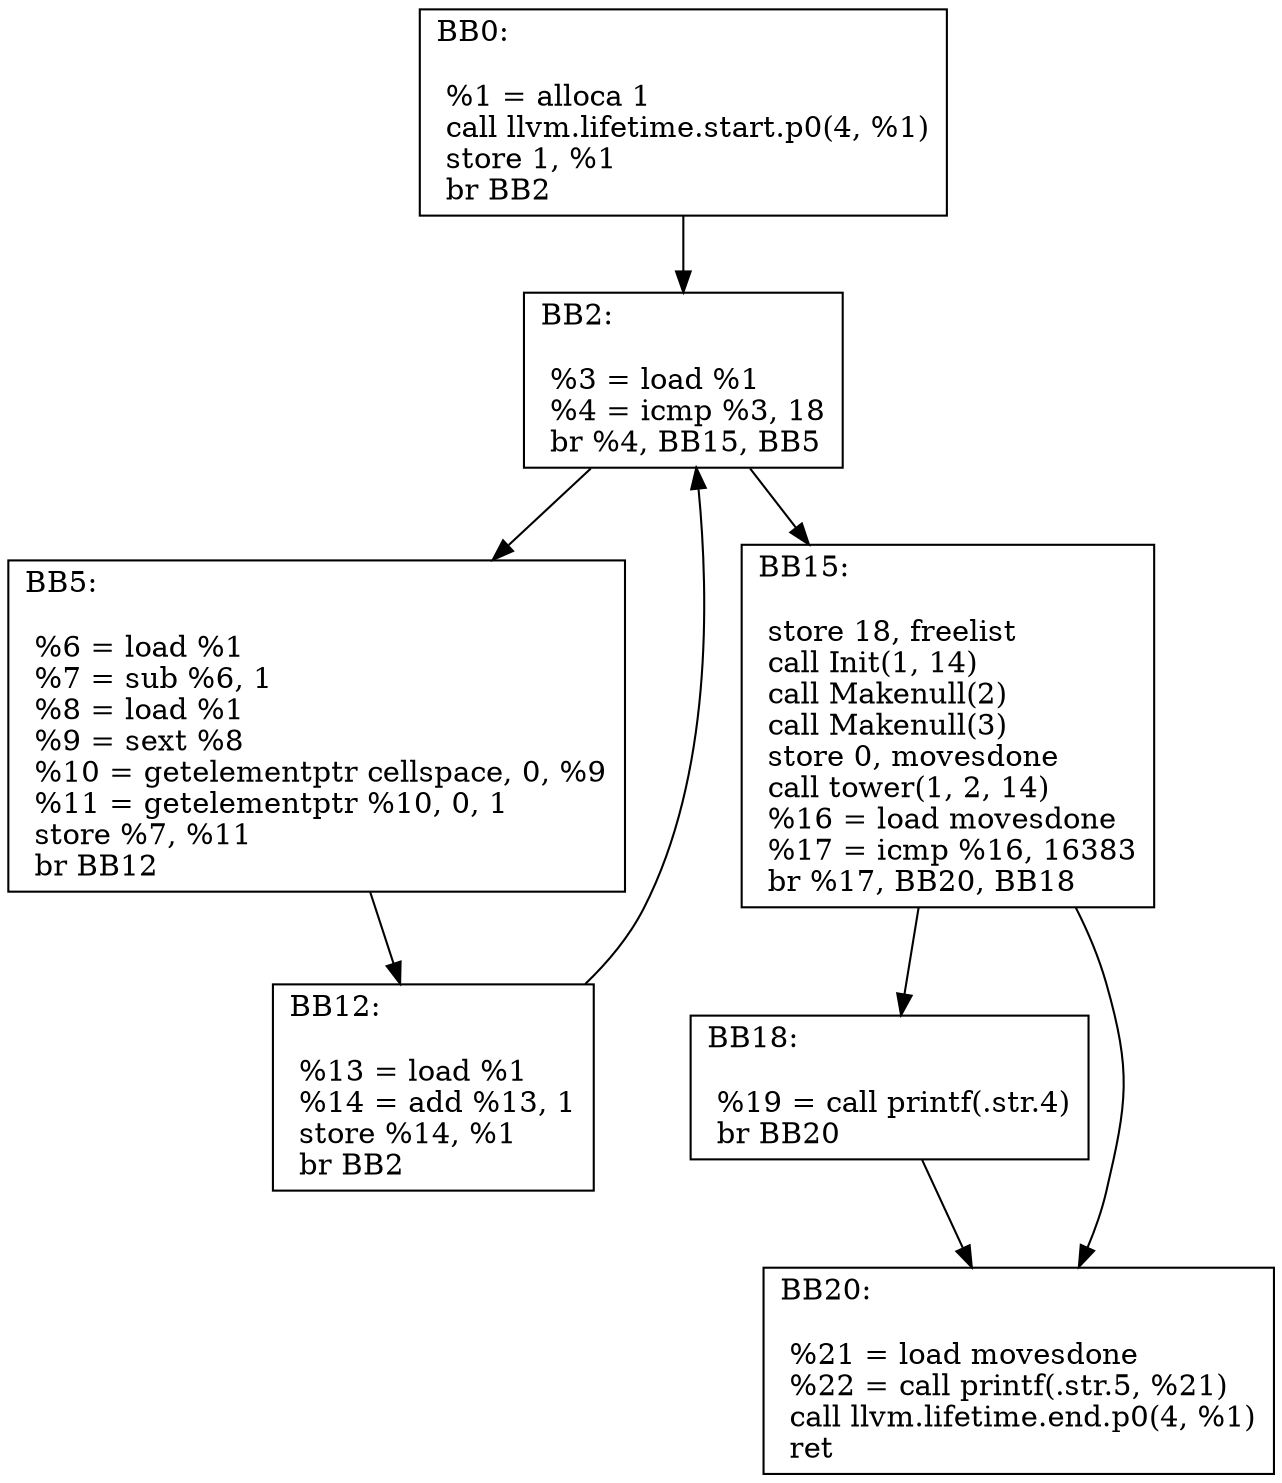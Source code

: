 digraph "CFG of Towers function"{
	BB0[shape=record,label="{BB0:\l\l
	 %1 = alloca  1\l	 call llvm.lifetime.start.p0(4, %1)\l	 store  1,  %1\l	 br BB2\l	}"];
	BB0 -> BB2
	BB2[shape=record,label="{BB2:\l\l
	 %3 = load  %1\l	 %4 = icmp  %3,  18\l	 br %4, BB15, BB5\l	}"];
	BB2 -> BB5
	BB2 -> BB15
	BB5[shape=record,label="{BB5:\l\l
	 %6 = load  %1\l	 %7 = sub  %6,  1\l	 %8 = load  %1\l	 %9 = sext  %8\l	 %10 = getelementptr  cellspace,  0,  %9\l	 %11 = getelementptr  %10,  0,  1\l	 store  %7,  %11\l	 br BB12\l	}"];
	BB5 -> BB12
	BB12[shape=record,label="{BB12:\l\l
	 %13 = load  %1\l	 %14 = add  %13,  1\l	 store  %14,  %1\l	 br BB2\l	}"];
	BB12 -> BB2
	BB15[shape=record,label="{BB15:\l\l
	 store  18,  freelist\l	 call Init(1, 14)\l	 call Makenull(2)\l	 call Makenull(3)\l	 store  0,  movesdone\l	 call tower(1, 2, 14)\l	 %16 = load  movesdone\l	 %17 = icmp  %16,  16383\l	 br %17, BB20, BB18\l	}"];
	BB15 -> BB18
	BB15 -> BB20
	BB18[shape=record,label="{BB18:\l\l
	 %19 = call printf(.str.4)\l	 br BB20\l	}"];
	BB18 -> BB20
	BB20[shape=record,label="{BB20:\l\l
	 %21 = load  movesdone\l	 %22 = call printf(.str.5, %21)\l	 call llvm.lifetime.end.p0(4, %1)\l	 ret \l	}"];
}
